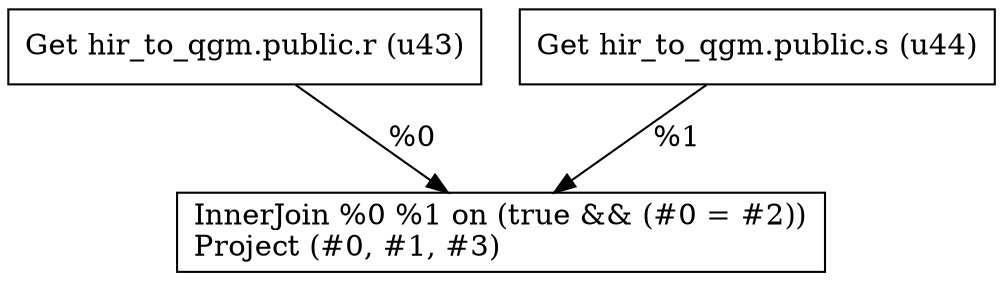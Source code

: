 digraph G {
    node0 [shape = record, label="Get hir_to_qgm.public.r (u43)\l"]
    node1 [shape = record, label="Get hir_to_qgm.public.s (u44)\l"]
    node2 [shape = record, label="InnerJoin %0 %1 on (true && (#0 = #2))\lProject (#0, #1, #3)\l"]
    node0 -> node2 [label = "%0\l"]
    node1 -> node2 [label = "%1\l"]
}

